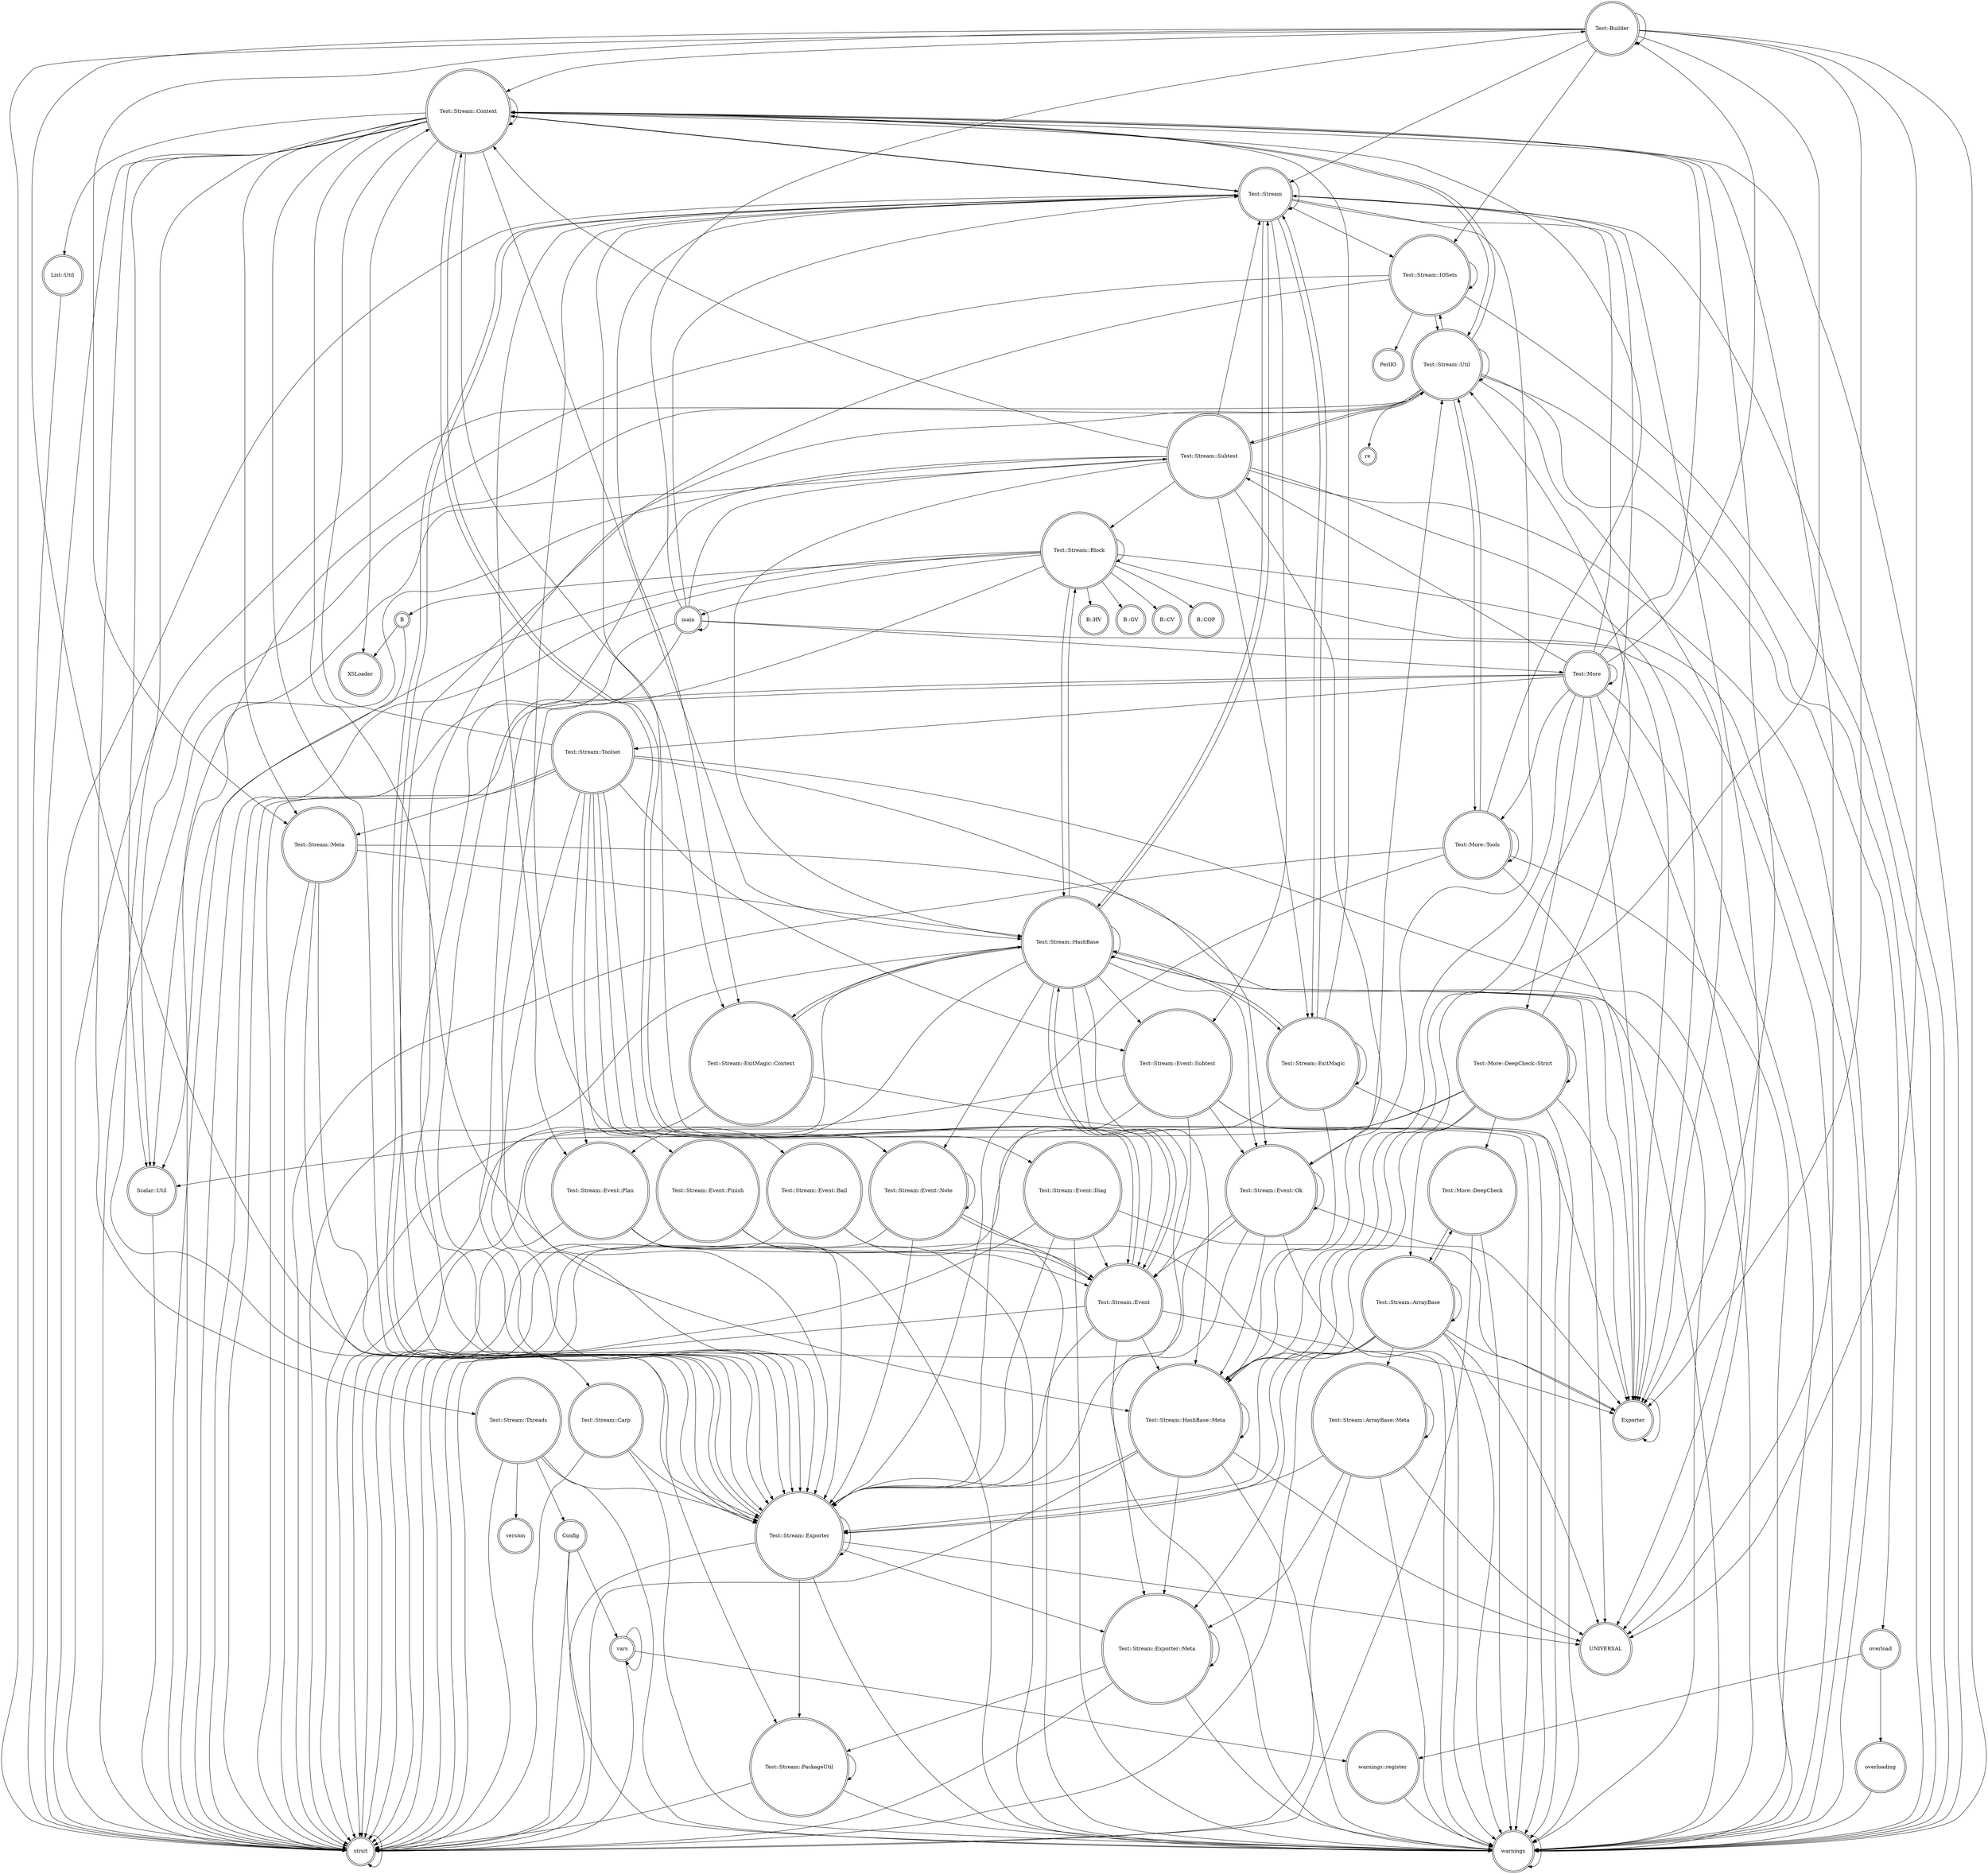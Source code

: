 digraph {
graph [overlap=false]
node [shape=doublecircle];
"Test::Builder" -> "Test::Stream::Context";
"Scalar::Util" -> "strict";
"Test::Stream::ArrayBase::Meta" -> "strict";
"Test::Stream" -> "Test::Stream::Event::Subtest";
"Test::More" -> "Test::More::DeepCheck::Strict";
"Test::Stream::Context" -> "Exporter";
"Test::Stream::Util" -> "re";
"Test::Stream::HashBase" -> "Test::Stream::Event::Ok";
"Test::Builder" -> "Test::Stream::Exporter";
"Test::Stream::Event" -> "Exporter";
"Test::More::Tools" -> "Test::Stream::Exporter";
"Test::Stream" -> "Test::Stream::ExitMagic";
"Test::More" -> "strict";
"Test::Stream::Event::Bail" -> "Test::Stream::Event";
"Test::Stream::Util" -> "Test::Stream::Context";
"Test::Stream::Event" -> "Test::Stream::Exporter";
"Test::Stream::Block" -> "B::CV";
"Test::Stream::Block" -> "Test::Stream::Block";
"Test::Stream::Block" -> "Test::Stream::HashBase";
"Test::Stream::Context" -> "XSLoader";
"Test::Stream::Toolset" -> "Test::Stream::Exporter";
"Test::Stream" -> "Test::Stream::Context";
"Test::More::Tools" -> "Test::More::Tools";
"Test::Stream::Exporter" -> "Test::Stream::Exporter::Meta";
"vars" -> "vars";
"Test::Stream::Carp" -> "strict";
"warnings::register" -> "warnings";
"Test::Stream::HashBase" -> "Test::Stream::Event::Note";
"Test::Stream::Event::Subtest" -> "Test::Stream::Exporter";
"Test::More::DeepCheck::Strict" -> "Exporter";
"Test::Stream::Exporter::Meta" -> "Test::Stream::PackageUtil";
"Test::Builder" -> "Test::Stream::HashBase::Meta";
"Test::Stream::Event" -> "warnings";
"Test::Stream::Context" -> "Scalar::Util";
"Test::Stream::Util" -> "Test::Stream::Exporter";
"Test::Stream::Context" -> "Test::Stream::ExitMagic::Context";
"Test::Stream::ExitMagic::Context" -> "Test::Stream::HashBase";
"Test::Stream::Toolset" -> "Test::Stream::Event::Ok";
"Test::Stream::Threads" -> "version";
"Test::Stream::Event::Diag" -> "Exporter";
"Test::Stream::ExitMagic::Context" -> "warnings";
"Test::Stream::Event::Diag" -> "warnings";
"Test::Stream::Context" -> "Test::Stream::Event";
"Test::Stream::ArrayBase" -> "Test::Stream::ArrayBase::Meta";
"Test::Stream::ArrayBase::Meta" -> "Test::Stream::Exporter";
"Test::Stream::Subtest" -> "Test::Stream::ExitMagic";
"Test::Stream::HashBase" -> "Test::Stream";
"Test::Stream" -> "Test::Stream::ExitMagic::Context";
"Test::Stream::HashBase" -> "Test::Stream::Event";
"Test::Stream::Exporter::Meta" -> "Test::Stream::Exporter::Meta";
"Test::Stream::HashBase::Meta" -> "warnings";
"Test::Stream::Meta" -> "Test::Stream::PackageUtil";
"Test::Stream::HashBase" -> "Test::Stream::Event::Subtest";
"Test::Stream::Carp" -> "Test::Stream::Exporter";
"Test::Stream::Block" -> "Exporter";
"overload" -> "warnings::register";
"Test::Stream::ArrayBase" -> "strict";
"Test::More" -> "Test::Builder";
"Test::Stream::Subtest" -> "Scalar::Util";
"Test::Builder" -> "Test::Builder";
"Test::Stream::Subtest" -> "Test::Stream::Block";
"Test::Stream::Event::Plan" -> "strict";
"Test::Stream::HashBase" -> "Test::Stream::Exporter::Meta";
"Test::More" -> "UNIVERSAL";
"Test::Stream::Threads" -> "Config";
"main" -> "Test::Builder";
"Test::More::DeepCheck::Strict" -> "Test::Stream::Exporter";
"Test::Stream::Context" -> "Test::Stream";
"Test::More::Tools" -> "Exporter";
"Test::Stream::ArrayBase::Meta" -> "UNIVERSAL";
"Test::Stream::Threads" -> "warnings";
"Test::Stream::HashBase::Meta" -> "Test::Stream::HashBase::Meta";
"Test::Stream::Exporter::Meta" -> "strict";
"Test::Stream::Util" -> "Test::Stream::Subtest";
"List::Util" -> "strict";
"Test::Stream" -> "Test::Stream::Event::Ok";
"Test::Stream::Toolset" -> "Test::Stream::Event::Subtest";
"Test::Stream::Toolset" -> "Test::Stream::Event::Note";
"Test::More" -> "Test::Stream::HashBase::Meta";
"Test::More" -> "Test::Stream::Exporter";
"vars" -> "warnings::register";
"warnings" -> "warnings";
"Test::Stream::Event::Diag" -> "strict";
"Test::Stream" -> "Test::Stream::IOSets";
"Test::Stream::HashBase::Meta" -> "Test::Stream::Exporter";
"Test::Stream::ExitMagic" -> "Test::Stream::ExitMagic";
"Test::Stream::Event::Note" -> "warnings";
"Test::Stream::Event" -> "Test::Stream::HashBase::Meta";
"Test::Stream::ArrayBase" -> "Test::Stream::ArrayBase";
"Test::Stream::HashBase" -> "Test::Stream::Block";
"Test::Stream::Block" -> "warnings";
"Test::Stream::Subtest" -> "Test::Stream::HashBase::Meta";
"Config" -> "warnings";
"Test::Stream::Event::Subtest" -> "Exporter";
"Test::Stream::Event::Note" -> "Test::Stream::Event";
"Test::Stream::HashBase" -> "UNIVERSAL";
"Test::More::Tools" -> "warnings";
"Test::Stream::Context" -> "Test::Stream::Context";
"Test::Stream::Block" -> "B::COP";
"Test::Stream::Context" -> "Test::Stream::Meta";
"Test::More::DeepCheck" -> "warnings";
"Test::Builder" -> "Test::Stream";
"Test::Builder" -> "strict";
"Test::Stream::Exporter" -> "Test::Stream::Exporter";
"main" -> "Test::Stream::Exporter";
"Test::Stream::Event::Finish" -> "strict";
"Test::Stream::Toolset" -> "Test::Stream::Meta";
"Test::Stream::Event::Subtest" -> "warnings";
"Test::Stream::Context" -> "Test::Stream::HashBase::Meta";
"Test::Stream::Subtest" -> "strict";
"Test::More::DeepCheck::Strict" -> "Test::Stream::ArrayBase";
"Test::Stream" -> "Test::Stream::Exporter";
"Test::Stream::ExitMagic" -> "Test::Stream::HashBase::Meta";
"Test::More" -> "warnings";
"Test::Stream::Event::Plan" -> "warnings";
"Test::Stream::Event::Bail" -> "warnings";
"Test::Stream::IOSets" -> "warnings";
"Test::Stream::ExitMagic" -> "strict";
"B" -> "strict";
"Test::Stream::Exporter::Meta" -> "warnings";
"Test::Stream::Context" -> "Test::Stream::HashBase";
"Test::Stream::Event::Note" -> "Test::Stream::Exporter";
"Test::Stream::Subtest" -> "Test::Stream::Util";
"Test::More" -> "Exporter";
"Test::Stream::Event" -> "Test::Stream::HashBase";
"Test::Stream::Event::Finish" -> "warnings";
"Test::Stream::Util" -> "Test::Stream::IOSets";
"Test::Stream::Block" -> "main";
"Test::Stream::Util" -> "overload";
"Test::Stream::ExitMagic" -> "warnings";
"Test::Stream::Carp" -> "warnings";
"Test::Stream::Util" -> "strict";
"Test::Stream::Event::Ok" -> "Test::Stream::HashBase::Meta";
"Test::Stream" -> "Test::Stream::Event";
"Test::Stream::IOSets" -> "PerlIO";
"Test::Stream::Subtest" -> "warnings";
"Test::Stream::HashBase" -> "Test::Stream::HashBase::Meta";
"Test::Stream::ExitMagic" -> "Test::Stream::Context";
"Test::More::DeepCheck::Strict" -> "Test::More::DeepCheck::Strict";
"Test::Stream::Context" -> "List::Util";
"Test::More" -> "Test::Stream::Context";
"Exporter" -> "Exporter";
"Test::Stream::Event::Diag" -> "Test::Stream::Event";
"Test::Stream::Event::Subtest" -> "strict";
"Test::Stream" -> "Test::Stream::HashBase";
"Test::Stream::Block" -> "B";
"Test::Stream" -> "Test::Stream";
"Test::Stream::IOSets" -> "Test::Stream::IOSets";
"Test::Stream::Util" -> "Scalar::Util";
"strict" -> "strict";
"Test::Stream::Subtest" -> "Test::Stream::Exporter";
"Test::Stream::Exporter" -> "warnings";
"Test::Stream::Event::Note" -> "Test::Stream::Event::Note";
"Test::Stream::ExitMagic" -> "Test::Stream::HashBase";
"Test::Stream::Block" -> "Scalar::Util";
"main" -> "warnings";
"Test::Stream::IOSets" -> "strict";
"Test::More" -> "Test::Stream::Subtest";
"Test::Stream::Event" -> "strict";
"Test::Stream::Toolset" -> "Test::Stream::Event::Plan";
"Test::Stream::Subtest" -> "Test::Stream::Context";
"Test::Stream::HashBase" -> "strict";
"Test::More::Tools" -> "strict";
"Test::Stream::ArrayBase" -> "warnings";
"Test::Stream::Event::Ok" -> "Test::Stream::Event::Ok";
"Test::More::DeepCheck" -> "Test::Stream::ArrayBase";
"Test::Stream::Meta" -> "Test::Stream::HashBase";
"Test::Stream::Toolset" -> "strict";
"Test::Stream" -> "Test::Stream::Event::Plan";
"Test::Stream::Toolset" -> "Test::Stream::Event::Bail";
"Test::Stream::HashBase::Meta" -> "Test::Stream::Exporter::Meta";
"Test::Stream::Meta" -> "warnings";
"Test::Stream::Event::Ok" -> "warnings";
"Test::Stream::Util" -> "Test::More::Tools";
"Test::Stream::Event::Ok" -> "Test::Stream::Exporter";
"Test::Stream::HashBase" -> "Test::Stream::ExitMagic::Context";
"Test::More::Tools" -> "Test::Stream::Util";
"Test::Builder" -> "UNIVERSAL";
"Test::Stream::IOSets" -> "Test::Stream::Exporter";
"main" -> "Test::More";
"Test::Stream::Threads" -> "Test::Stream::Exporter";
"Test::Builder" -> "Test::Stream::Meta";
"Test::Stream::Meta" -> "Test::Stream::Exporter";
"Test::Stream::Event::Subtest" -> "Test::Stream::Event";
"main" -> "main";
"Config" -> "strict";
"Test::Stream::Event::Plan" -> "Test::Stream::Exporter";
"Test::More::DeepCheck::Strict" -> "strict";
"Test::Stream::Toolset" -> "warnings";
"Test::Stream::Subtest" -> "Exporter";
"Test::Stream" -> "strict";
"Test::Stream::ArrayBase" -> "Test::Stream::Exporter";
"vars" -> "strict";
"Test::Stream" -> "UNIVERSAL";
"Test::Stream::Event::Ok" -> "Test::Stream::Event";
"Test::Stream::HashBase" -> "Test::Stream::Event::Plan";
"Test::Stream::Event::Ok" -> "strict";
"Test::Stream::ArrayBase" -> "Exporter";
"Test::Stream::Event::Finish" -> "Test::Stream::Event";
"Test::Stream::Util" -> "warnings";
"Test::Stream::HashBase::Meta" -> "strict";
"Test::Stream::Subtest" -> "Test::Stream::HashBase";
"Test::More::DeepCheck::Strict" -> "Test::Stream::Util";
"Test::Stream::Event" -> "Test::Stream::Context";
"Test::More::DeepCheck::Strict" -> "warnings";
"Test::Stream::Context" -> "strict";
"Test::Stream::Event::Bail" -> "strict";
"Test::Stream::Context" -> "Test::Stream::Exporter";
"Test::Stream::Toolset" -> "Test::Stream::Event::Finish";
"Test::Stream" -> "warnings";
"Test::Stream::Util" -> "Test::Stream::Util";
"main" -> "Test::Stream";
"Test::Stream::ArrayBase" -> "UNIVERSAL";
"Test::Stream::ArrayBase" -> "Test::More::DeepCheck";
"Test::Stream::Block" -> "strict";
"Test::Stream" -> "Test::Stream::HashBase::Meta";
"Test::Stream::ArrayBase" -> "Test::Stream::Exporter::Meta";
"Test::Stream::Event::Ok" -> "Test::Stream::Util";
"Test::More::DeepCheck::Strict" -> "Scalar::Util";
"Test::Stream::PackageUtil" -> "Test::Stream::PackageUtil";
"Test::Stream::Subtest" -> "Test::Stream";
"Test::Stream::Block" -> "B::HV";
"Test::Stream::ArrayBase::Meta" -> "warnings";
"Test::Stream::Event::Subtest" -> "Test::Stream::Event::Ok";
"Test::More" -> "Test::Stream::Toolset";
"Test::Stream::Util" -> "Exporter";
"Test::Stream::Block" -> "Test::Stream::Exporter";
"Test::Stream::ExitMagic::Context" -> "strict";
"main" -> "strict";
"Test::Builder" -> "Exporter";
"Config" -> "vars";
"Test::Stream::Context" -> "Test::Stream::Carp";
"Test::Stream::HashBase" -> "Test::Stream::ExitMagic";
"Test::Stream::ArrayBase::Meta" -> "Test::Stream::ArrayBase::Meta";
"Test::Stream::HashBase" -> "Test::Stream::HashBase";
"Test::Stream::Exporter" -> "UNIVERSAL";
"overloading" -> "warnings";
"Test::Stream::HashBase" -> "warnings";
"Test::Stream::Exporter" -> "strict";
"Test::Stream::Toolset" -> "Test::Stream::Context";
"Test::Stream::ArrayBase::Meta" -> "Test::Stream::Exporter::Meta";
"Test::Stream::IOSets" -> "Test::Stream::Util";
"Test::Stream::Exporter" -> "Test::Stream::PackageUtil";
"Test::Stream::HashBase" -> "Exporter";
"Test::Stream::HashBase::Meta" -> "UNIVERSAL";
"Test::Stream::Context" -> "warnings";
"Test::More::Tools" -> "Test::Stream::Context";
"Test::Stream::Context" -> "Test::Stream::Util";
"Test::More::DeepCheck::Strict" -> "Test::More::DeepCheck";
"main" -> "Test::Stream::Subtest";
"Test::Stream::Threads" -> "strict";
"Test::Builder" -> "Test::Stream::IOSets";
"Test::More" -> "Test::Stream";
"Test::Stream::Block" -> "B::GV";
"Test::More" -> "Test::More::Tools";
"Test::Stream::Toolset" -> "Test::Stream::Event::Diag";
"Test::Stream::HashBase" -> "Test::Stream::Exporter";
"Test::Builder" -> "warnings";
"Test::More::DeepCheck" -> "strict";
"Test::Stream::Event::Diag" -> "Test::Stream::Exporter";
"Test::Stream::Context" -> "UNIVERSAL";
"Test::Stream::Meta" -> "strict";
"Test::Stream::ExitMagic" -> "Test::Stream";
"overload" -> "overloading";
"Test::Stream::Event::Note" -> "strict";
"Test::Stream::Event::Plan" -> "Test::Stream::Event";
"Test::Stream::PackageUtil" -> "warnings";
"Test::Stream::Context" -> "Test::Stream::Threads";
"Test::Stream::Event::Ok" -> "Exporter";
"Test::Stream::PackageUtil" -> "strict";
"B" -> "XSLoader";
"Test::Stream" -> "Test::Stream::Event::Note";
"Test::More" -> "Test::More";
"Test::Stream::Exporter" -> "Test::Stream";
}
